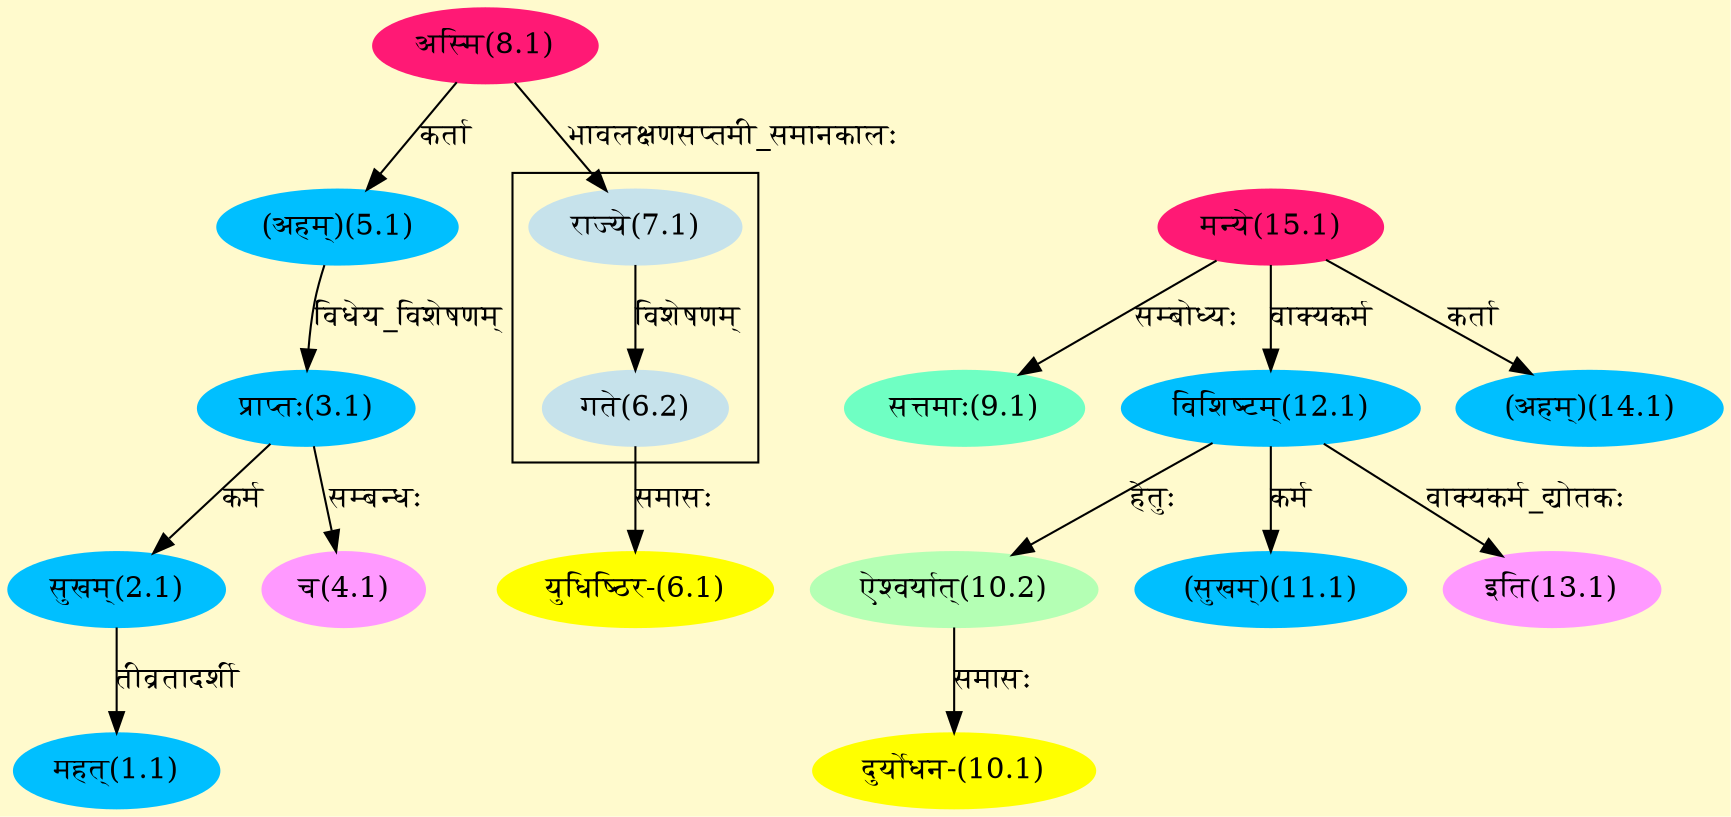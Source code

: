 digraph G{
rankdir=BT;
 compound=true;
 bgcolor="lemonchiffon1";

subgraph cluster_1{
Node6_2 [style=filled, color="#C6E2EB" label = "गते(6.2)"]
Node7_1 [style=filled, color="#C6E2EB" label = "राज्ये(7.1)"]

}
Node1_1 [style=filled, color="#00BFFF" label = "महत्(1.1)"]
Node2_1 [style=filled, color="#00BFFF" label = "सुखम्(2.1)"]
Node3_1 [style=filled, color="#00BFFF" label = "प्राप्तः(3.1)"]
Node5_1 [style=filled, color="#00BFFF" label = "(अहम्)(5.1)"]
Node4_1 [style=filled, color="#FF99FF" label = "च(4.1)"]
Node8_1 [style=filled, color="#FF1975" label = "अस्मि(8.1)"]
Node6_1 [style=filled, color="#FFFF00" label = "युधिष्ठिर-(6.1)"]
Node6_2 [style=filled, color="#C6E2EB" label = "गते(6.2)"]
Node7_1 [style=filled, color="#C6E2EB" label = "राज्ये(7.1)"]
Node [style=filled, color="" label = "()"]
Node9_1 [style=filled, color="#6FFFC3" label = "सत्तमाः(9.1)"]
Node15_1 [style=filled, color="#FF1975" label = "मन्ये(15.1)"]
Node10_1 [style=filled, color="#FFFF00" label = "दुर्योधन-(10.1)"]
Node10_2 [style=filled, color="#B4FFB4" label = "ऐश्वर्यात्(10.2)"]
Node12_1 [style=filled, color="#00BFFF" label = "विशिष्टम्(12.1)"]
Node11_1 [style=filled, color="#00BFFF" label = "(सुखम्)(11.1)"]
Node13_1 [style=filled, color="#FF99FF" label = "इति(13.1)"]
Node14_1 [style=filled, color="#00BFFF" label = "(अहम्)(14.1)"]
/* Start of Relations section */

Node1_1 -> Node2_1 [  label="तीव्रतादर्शी"  dir="back" ]
Node2_1 -> Node3_1 [  label="कर्म"  dir="back" ]
Node3_1 -> Node5_1 [  label="विधेय_विशेषणम्"  dir="back" ]
Node4_1 -> Node3_1 [  label="सम्बन्धः"  dir="back" ]
Node5_1 -> Node8_1 [  label="कर्ता"  dir="back" ]
Node6_1 -> Node6_2 [  label="समासः"  dir="back" ]
Node6_2 -> Node7_1 [  label="विशेषणम्"  dir="back" ]
Node7_1 -> Node8_1 [  label="भावलक्षणसप्तमी_समानकालः"  dir="back" ]
Node9_1 -> Node15_1 [  label="सम्बोध्यः"  dir="back" ]
Node10_1 -> Node10_2 [  label="समासः"  dir="back" ]
Node10_2 -> Node12_1 [  label="हेतुः"  dir="back" ]
Node11_1 -> Node12_1 [  label="कर्म"  dir="back" ]
Node12_1 -> Node15_1 [  label="वाक्यकर्म"  dir="back" ]
Node13_1 -> Node12_1 [  label="वाक्यकर्म_द्योतकः"  dir="back" ]
Node14_1 -> Node15_1 [  label="कर्ता"  dir="back" ]
}
